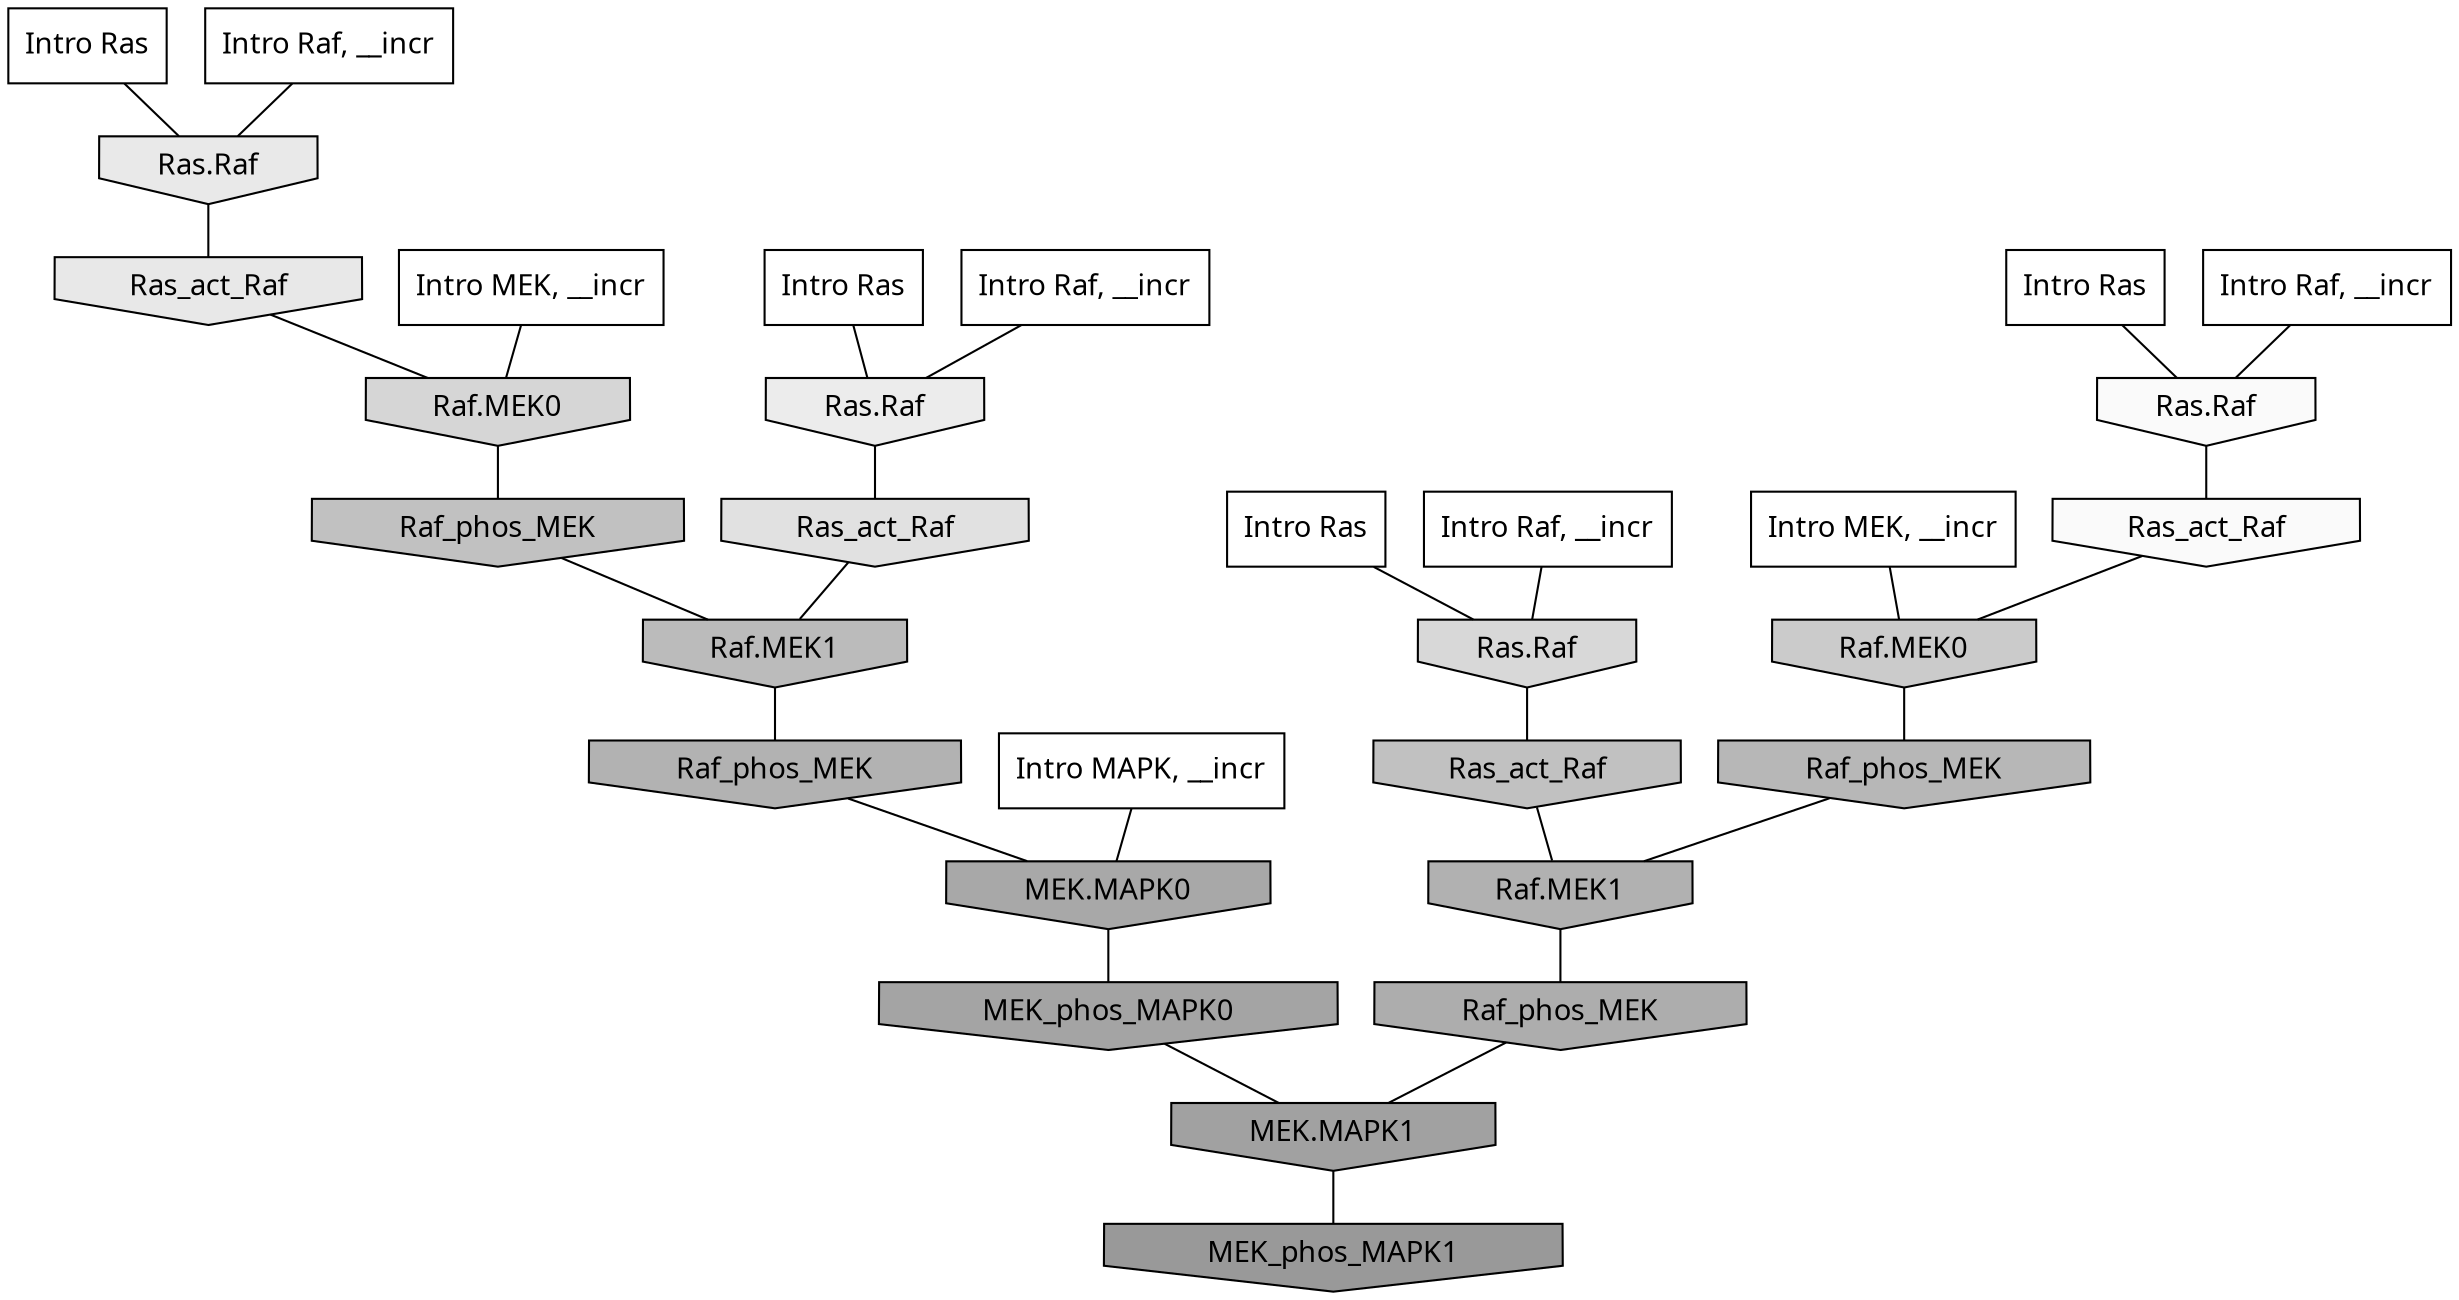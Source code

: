 digraph G{
  rankdir="TB";
  ranksep=0.30;
  node [fontname="CMU Serif"];
  edge [fontname="CMU Serif"];
  
  30 [label="Intro Ras", shape=rectangle, style=filled, fillcolor="0.000 0.000 1.000"]
  
  33 [label="Intro Ras", shape=rectangle, style=filled, fillcolor="0.000 0.000 1.000"]
  
  61 [label="Intro Ras", shape=rectangle, style=filled, fillcolor="0.000 0.000 1.000"]
  
  85 [label="Intro Ras", shape=rectangle, style=filled, fillcolor="0.000 0.000 1.000"]
  
  709 [label="Intro Raf, __incr", shape=rectangle, style=filled, fillcolor="0.000 0.000 1.000"]
  
  983 [label="Intro Raf, __incr", shape=rectangle, style=filled, fillcolor="0.000 0.000 1.000"]
  
  1028 [label="Intro Raf, __incr", shape=rectangle, style=filled, fillcolor="0.000 0.000 1.000"]
  
  1094 [label="Intro Raf, __incr", shape=rectangle, style=filled, fillcolor="0.000 0.000 1.000"]
  
  1830 [label="Intro MEK, __incr", shape=rectangle, style=filled, fillcolor="0.000 0.000 1.000"]
  
  1957 [label="Intro MEK, __incr", shape=rectangle, style=filled, fillcolor="0.000 0.000 1.000"]
  
  2167 [label="Intro MAPK, __incr", shape=rectangle, style=filled, fillcolor="0.000 0.000 1.000"]
  
  3426 [label="Ras.Raf", shape=invhouse, style=filled, fillcolor="0.000 0.000 0.979"]
  
  3447 [label="Ras_act_Raf", shape=invhouse, style=filled, fillcolor="0.000 0.000 0.977"]
  
  4022 [label="Ras.Raf", shape=invhouse, style=filled, fillcolor="0.000 0.000 0.924"]
  
  4154 [label="Ras.Raf", shape=invhouse, style=filled, fillcolor="0.000 0.000 0.914"]
  
  4228 [label="Ras_act_Raf", shape=invhouse, style=filled, fillcolor="0.000 0.000 0.908"]
  
  4619 [label="Ras_act_Raf", shape=invhouse, style=filled, fillcolor="0.000 0.000 0.881"]
  
  5234 [label="Ras.Raf", shape=invhouse, style=filled, fillcolor="0.000 0.000 0.844"]
  
  5330 [label="Raf.MEK0", shape=invhouse, style=filled, fillcolor="0.000 0.000 0.839"]
  
  6124 [label="Raf.MEK0", shape=invhouse, style=filled, fillcolor="0.000 0.000 0.794"]
  
  7056 [label="Ras_act_Raf", shape=invhouse, style=filled, fillcolor="0.000 0.000 0.757"]
  
  7178 [label="Raf_phos_MEK", shape=invhouse, style=filled, fillcolor="0.000 0.000 0.754"]
  
  7824 [label="Raf.MEK1", shape=invhouse, style=filled, fillcolor="0.000 0.000 0.733"]
  
  8360 [label="Raf_phos_MEK", shape=invhouse, style=filled, fillcolor="0.000 0.000 0.716"]
  
  8919 [label="Raf_phos_MEK", shape=invhouse, style=filled, fillcolor="0.000 0.000 0.699"]
  
  9137 [label="Raf.MEK1", shape=invhouse, style=filled, fillcolor="0.000 0.000 0.692"]
  
  9864 [label="Raf_phos_MEK", shape=invhouse, style=filled, fillcolor="0.000 0.000 0.677"]
  
  10616 [label="MEK.MAPK0", shape=invhouse, style=filled, fillcolor="0.000 0.000 0.660"]
  
  11545 [label="MEK_phos_MAPK0", shape=invhouse, style=filled, fillcolor="0.000 0.000 0.642"]
  
  12263 [label="MEK.MAPK1", shape=invhouse, style=filled, fillcolor="0.000 0.000 0.629"]
  
  14117 [label="MEK_phos_MAPK1", shape=invhouse, style=filled, fillcolor="0.000 0.000 0.600"]
  
  
  12263 -> 14117 [dir=none, color="0.000 0.000 0.000"] 
  11545 -> 12263 [dir=none, color="0.000 0.000 0.000"] 
  10616 -> 11545 [dir=none, color="0.000 0.000 0.000"] 
  9864 -> 12263 [dir=none, color="0.000 0.000 0.000"] 
  9137 -> 9864 [dir=none, color="0.000 0.000 0.000"] 
  8919 -> 10616 [dir=none, color="0.000 0.000 0.000"] 
  8360 -> 9137 [dir=none, color="0.000 0.000 0.000"] 
  7824 -> 8919 [dir=none, color="0.000 0.000 0.000"] 
  7178 -> 7824 [dir=none, color="0.000 0.000 0.000"] 
  7056 -> 9137 [dir=none, color="0.000 0.000 0.000"] 
  6124 -> 8360 [dir=none, color="0.000 0.000 0.000"] 
  5330 -> 7178 [dir=none, color="0.000 0.000 0.000"] 
  5234 -> 7056 [dir=none, color="0.000 0.000 0.000"] 
  4619 -> 7824 [dir=none, color="0.000 0.000 0.000"] 
  4228 -> 5330 [dir=none, color="0.000 0.000 0.000"] 
  4154 -> 4228 [dir=none, color="0.000 0.000 0.000"] 
  4022 -> 4619 [dir=none, color="0.000 0.000 0.000"] 
  3447 -> 6124 [dir=none, color="0.000 0.000 0.000"] 
  3426 -> 3447 [dir=none, color="0.000 0.000 0.000"] 
  2167 -> 10616 [dir=none, color="0.000 0.000 0.000"] 
  1957 -> 6124 [dir=none, color="0.000 0.000 0.000"] 
  1830 -> 5330 [dir=none, color="0.000 0.000 0.000"] 
  1094 -> 5234 [dir=none, color="0.000 0.000 0.000"] 
  1028 -> 4022 [dir=none, color="0.000 0.000 0.000"] 
  983 -> 3426 [dir=none, color="0.000 0.000 0.000"] 
  709 -> 4154 [dir=none, color="0.000 0.000 0.000"] 
  85 -> 5234 [dir=none, color="0.000 0.000 0.000"] 
  61 -> 4022 [dir=none, color="0.000 0.000 0.000"] 
  33 -> 3426 [dir=none, color="0.000 0.000 0.000"] 
  30 -> 4154 [dir=none, color="0.000 0.000 0.000"] 
  
  }
